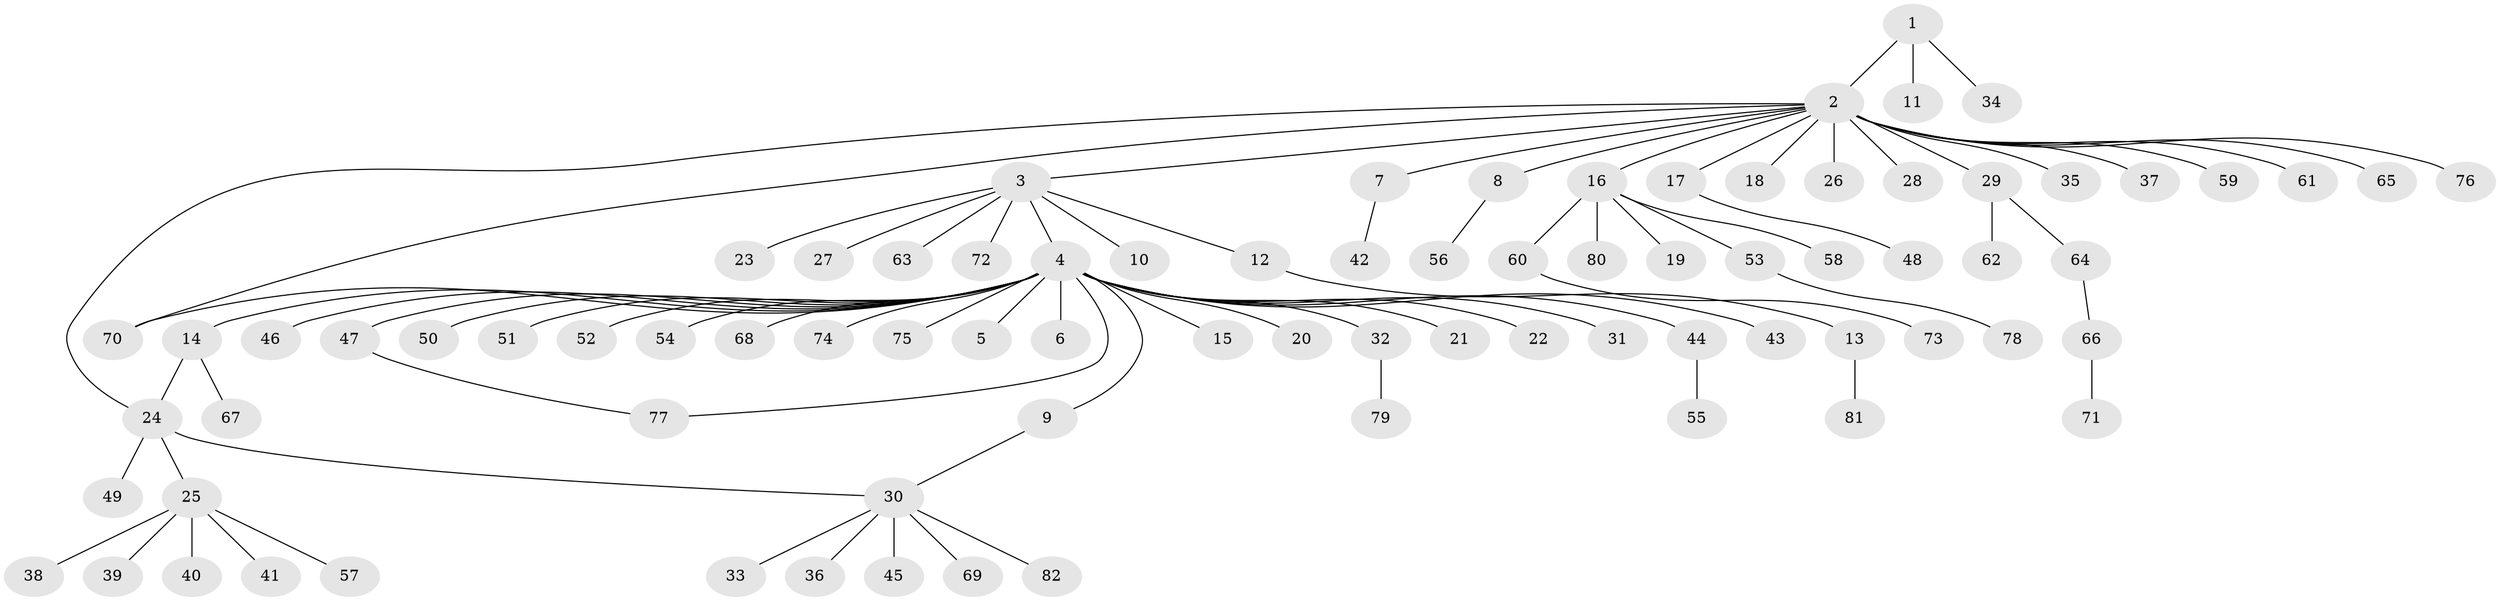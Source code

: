// Generated by graph-tools (version 1.1) at 2025/01/03/09/25 03:01:41]
// undirected, 82 vertices, 85 edges
graph export_dot {
graph [start="1"]
  node [color=gray90,style=filled];
  1;
  2;
  3;
  4;
  5;
  6;
  7;
  8;
  9;
  10;
  11;
  12;
  13;
  14;
  15;
  16;
  17;
  18;
  19;
  20;
  21;
  22;
  23;
  24;
  25;
  26;
  27;
  28;
  29;
  30;
  31;
  32;
  33;
  34;
  35;
  36;
  37;
  38;
  39;
  40;
  41;
  42;
  43;
  44;
  45;
  46;
  47;
  48;
  49;
  50;
  51;
  52;
  53;
  54;
  55;
  56;
  57;
  58;
  59;
  60;
  61;
  62;
  63;
  64;
  65;
  66;
  67;
  68;
  69;
  70;
  71;
  72;
  73;
  74;
  75;
  76;
  77;
  78;
  79;
  80;
  81;
  82;
  1 -- 2;
  1 -- 11;
  1 -- 34;
  2 -- 3;
  2 -- 7;
  2 -- 8;
  2 -- 16;
  2 -- 17;
  2 -- 18;
  2 -- 24;
  2 -- 26;
  2 -- 28;
  2 -- 29;
  2 -- 35;
  2 -- 37;
  2 -- 59;
  2 -- 61;
  2 -- 65;
  2 -- 70;
  2 -- 76;
  3 -- 4;
  3 -- 10;
  3 -- 12;
  3 -- 23;
  3 -- 27;
  3 -- 63;
  3 -- 72;
  4 -- 5;
  4 -- 6;
  4 -- 9;
  4 -- 14;
  4 -- 15;
  4 -- 20;
  4 -- 21;
  4 -- 22;
  4 -- 31;
  4 -- 32;
  4 -- 43;
  4 -- 44;
  4 -- 46;
  4 -- 47;
  4 -- 50;
  4 -- 51;
  4 -- 52;
  4 -- 54;
  4 -- 68;
  4 -- 70;
  4 -- 74;
  4 -- 75;
  4 -- 77;
  7 -- 42;
  8 -- 56;
  9 -- 30;
  12 -- 13;
  13 -- 81;
  14 -- 24;
  14 -- 67;
  16 -- 19;
  16 -- 53;
  16 -- 58;
  16 -- 60;
  16 -- 80;
  17 -- 48;
  24 -- 25;
  24 -- 30;
  24 -- 49;
  25 -- 38;
  25 -- 39;
  25 -- 40;
  25 -- 41;
  25 -- 57;
  29 -- 62;
  29 -- 64;
  30 -- 33;
  30 -- 36;
  30 -- 45;
  30 -- 69;
  30 -- 82;
  32 -- 79;
  44 -- 55;
  47 -- 77;
  53 -- 78;
  60 -- 73;
  64 -- 66;
  66 -- 71;
}
